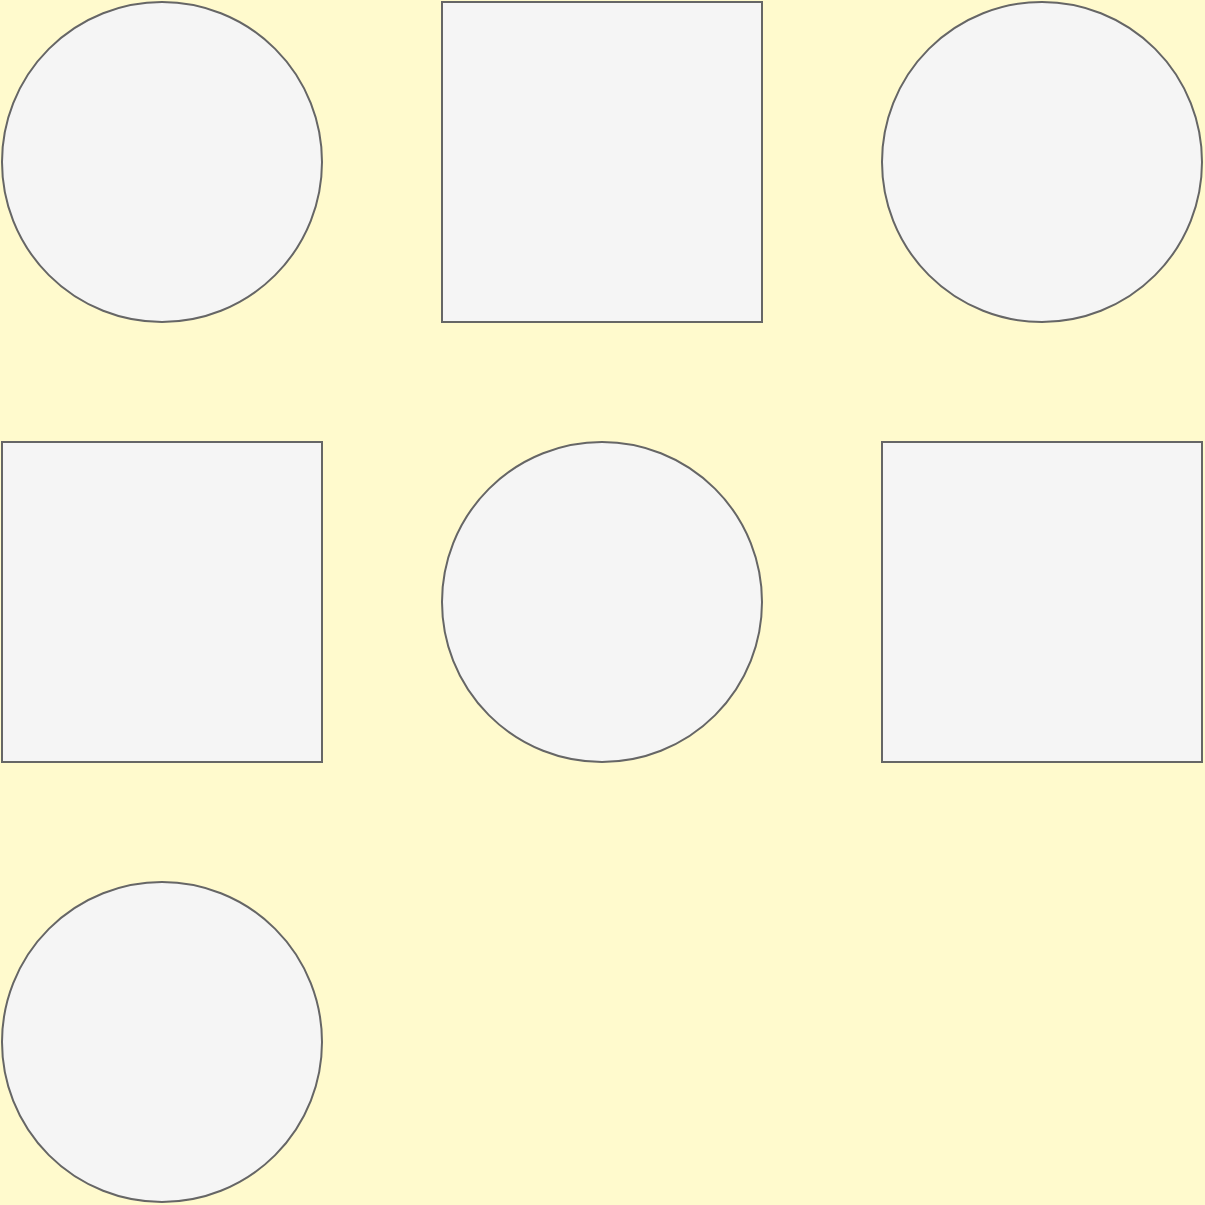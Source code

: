 <mxfile>
  <diagram id="CQT" name="Grid-Center">
    <mxGraphModel dx="0" dy="0" background="#FFFACD" grid="0" gridSize="10" guides="1" tooltips="1" connect="1" arrows="1" fold="1" page="1" pageScale="1" pageWidth="1169" pageHeight="827" math="0" shadow="0">
      <root>
        <mxCell id="CQT-A"/>
        <mxCell id="CQT-B" parent="CQT-A"/>
        <mxCell id="CQT-2" value="" style="double=1;ellipse;whiteSpace=wrap;html=1;fillColor=#f5f5f5;strokeColor=#666666;fontColor=#333333" vertex="1" parent="CQT-B">
          <mxGeometry x="30" y="30" width="160" height="160" as="geometry"/>
        </mxCell>
        <mxCell id="CQT-3" value="" style="whiteSpace=wrap;html=1;fillColor=#f5f5f5;strokeColor=#666666;fontColor=#333333" vertex="1" parent="CQT-B">
          <mxGeometry x="250" y="30" width="160" height="160" as="geometry"/>
        </mxCell>
        <mxCell id="CQT-4" value="" style="double=1;ellipse;whiteSpace=wrap;html=1;fillColor=#f5f5f5;strokeColor=#666666;fontColor=#333333" vertex="1" parent="CQT-B">
          <mxGeometry x="470" y="30" width="160" height="160" as="geometry"/>
        </mxCell>
        <mxCell id="CQT-5" value="" style="whiteSpace=wrap;html=1;fillColor=#f5f5f5;strokeColor=#666666;fontColor=#333333" vertex="1" parent="CQT-B">
          <mxGeometry x="30" y="250" width="160" height="160" as="geometry"/>
        </mxCell>
        <mxCell id="CQT-6" value="" style="double=1;ellipse;whiteSpace=wrap;html=1;fillColor=#f5f5f5;strokeColor=#666666;fontColor=#333333" vertex="1" parent="CQT-B">
          <mxGeometry x="250" y="250" width="160" height="160" as="geometry"/>
        </mxCell>
        <mxCell id="CQT-7" value="" style="whiteSpace=wrap;html=1;fillColor=#f5f5f5;strokeColor=#666666;fontColor=#333333" vertex="1" parent="CQT-B">
          <mxGeometry x="470" y="250" width="160" height="160" as="geometry"/>
        </mxCell>
        <mxCell id="CQT-8" value="" style="double=1;ellipse;whiteSpace=wrap;html=1;fillColor=#f5f5f5;strokeColor=#666666;fontColor=#333333" vertex="1" parent="CQT-B">
          <mxGeometry x="30" y="470" width="160" height="160" as="geometry"/>
        </mxCell>
      </root>
    </mxGraphModel>
  </diagram>
  <diagram id="2dy" name="Grid-Top">
    <mxGraphModel dx="0" dy="0" background="#FFFACD" grid="0" gridSize="10" guides="1" tooltips="1" connect="1" arrows="1" fold="1" page="1" pageScale="1" pageWidth="1169" pageHeight="827" math="0" shadow="0">
      <root>
        <mxCell id="2dy-A"/>
        <mxCell id="2dy-B" parent="2dy-A"/>
        <mxCell id="2dy-2" value="" style="double=1;ellipse;whiteSpace=wrap;html=1;fillColor=#f5f5f5;strokeColor=#666666;fontColor=#333333" vertex="1" parent="2dy-B">
          <mxGeometry x="30" y="0" width="160" height="160" as="geometry"/>
        </mxCell>
        <mxCell id="2dy-3" value="" style="whiteSpace=wrap;html=1;fillColor=#f5f5f5;strokeColor=#666666;fontColor=#333333" vertex="1" parent="2dy-B">
          <mxGeometry x="250" y="0" width="160" height="160" as="geometry"/>
        </mxCell>
        <mxCell id="2dy-4" value="" style="double=1;ellipse;whiteSpace=wrap;html=1;fillColor=#f5f5f5;strokeColor=#666666;fontColor=#333333" vertex="1" parent="2dy-B">
          <mxGeometry x="470" y="0" width="160" height="160" as="geometry"/>
        </mxCell>
        <mxCell id="2dy-5" value="" style="whiteSpace=wrap;html=1;fillColor=#f5f5f5;strokeColor=#666666;fontColor=#333333" vertex="1" parent="2dy-B">
          <mxGeometry x="30" y="220" width="160" height="160" as="geometry"/>
        </mxCell>
        <mxCell id="2dy-6" value="" style="double=1;ellipse;whiteSpace=wrap;html=1;fillColor=#f5f5f5;strokeColor=#666666;fontColor=#333333" vertex="1" parent="2dy-B">
          <mxGeometry x="250" y="220" width="160" height="160" as="geometry"/>
        </mxCell>
        <mxCell id="2dy-7" value="" style="whiteSpace=wrap;html=1;fillColor=#f5f5f5;strokeColor=#666666;fontColor=#333333" vertex="1" parent="2dy-B">
          <mxGeometry x="470" y="220" width="160" height="160" as="geometry"/>
        </mxCell>
        <mxCell id="2dy-8" value="" style="double=1;ellipse;whiteSpace=wrap;html=1;fillColor=#f5f5f5;strokeColor=#666666;fontColor=#333333" vertex="1" parent="2dy-B">
          <mxGeometry x="30" y="440" width="160" height="160" as="geometry"/>
        </mxCell>
      </root>
    </mxGraphModel>
  </diagram>
  <diagram id="ozE" name="Grid-Bottom">
    <mxGraphModel dx="0" dy="0" background="#FFFACD" grid="0" gridSize="10" guides="1" tooltips="1" connect="1" arrows="1" fold="1" page="1" pageScale="1" pageWidth="1169" pageHeight="827" math="0" shadow="0">
      <root>
        <mxCell id="ozE-A"/>
        <mxCell id="ozE-B" parent="ozE-A"/>
        <mxCell id="ozE-2" value="" style="double=1;ellipse;whiteSpace=wrap;html=1;fillColor=#f5f5f5;strokeColor=#666666;fontColor=#333333" vertex="1" parent="ozE-B">
          <mxGeometry x="30" y="60" width="160" height="160" as="geometry"/>
        </mxCell>
        <mxCell id="ozE-3" value="" style="whiteSpace=wrap;html=1;fillColor=#f5f5f5;strokeColor=#666666;fontColor=#333333" vertex="1" parent="ozE-B">
          <mxGeometry x="250" y="60" width="160" height="160" as="geometry"/>
        </mxCell>
        <mxCell id="ozE-4" value="" style="double=1;ellipse;whiteSpace=wrap;html=1;fillColor=#f5f5f5;strokeColor=#666666;fontColor=#333333" vertex="1" parent="ozE-B">
          <mxGeometry x="470" y="60" width="160" height="160" as="geometry"/>
        </mxCell>
        <mxCell id="ozE-5" value="" style="whiteSpace=wrap;html=1;fillColor=#f5f5f5;strokeColor=#666666;fontColor=#333333" vertex="1" parent="ozE-B">
          <mxGeometry x="30" y="280" width="160" height="160" as="geometry"/>
        </mxCell>
        <mxCell id="ozE-6" value="" style="double=1;ellipse;whiteSpace=wrap;html=1;fillColor=#f5f5f5;strokeColor=#666666;fontColor=#333333" vertex="1" parent="ozE-B">
          <mxGeometry x="250" y="280" width="160" height="160" as="geometry"/>
        </mxCell>
        <mxCell id="ozE-7" value="" style="whiteSpace=wrap;html=1;fillColor=#f5f5f5;strokeColor=#666666;fontColor=#333333" vertex="1" parent="ozE-B">
          <mxGeometry x="470" y="280" width="160" height="160" as="geometry"/>
        </mxCell>
        <mxCell id="ozE-8" value="" style="double=1;ellipse;whiteSpace=wrap;html=1;fillColor=#f5f5f5;strokeColor=#666666;fontColor=#333333" vertex="1" parent="ozE-B">
          <mxGeometry x="30" y="500" width="160" height="160" as="geometry"/>
        </mxCell>
      </root>
    </mxGraphModel>
  </diagram>
  <diagram id="Zie" name="Grid-Left">
    <mxGraphModel dx="0" dy="0" background="#FFFACD" grid="0" gridSize="10" guides="1" tooltips="1" connect="1" arrows="1" fold="1" page="1" pageScale="1" pageWidth="1169" pageHeight="827" math="0" shadow="0">
      <root>
        <mxCell id="Zie-A"/>
        <mxCell id="Zie-B" parent="Zie-A"/>
        <mxCell id="Zie-2" value="" style="double=1;ellipse;whiteSpace=wrap;html=1;fillColor=#f5f5f5;strokeColor=#666666;fontColor=#333333" vertex="1" parent="Zie-B">
          <mxGeometry x="0" y="30" width="160" height="160" as="geometry"/>
        </mxCell>
        <mxCell id="Zie-3" value="" style="whiteSpace=wrap;html=1;fillColor=#f5f5f5;strokeColor=#666666;fontColor=#333333" vertex="1" parent="Zie-B">
          <mxGeometry x="220" y="30" width="160" height="160" as="geometry"/>
        </mxCell>
        <mxCell id="Zie-4" value="" style="double=1;ellipse;whiteSpace=wrap;html=1;fillColor=#f5f5f5;strokeColor=#666666;fontColor=#333333" vertex="1" parent="Zie-B">
          <mxGeometry x="440" y="30" width="160" height="160" as="geometry"/>
        </mxCell>
        <mxCell id="Zie-5" value="" style="whiteSpace=wrap;html=1;fillColor=#f5f5f5;strokeColor=#666666;fontColor=#333333" vertex="1" parent="Zie-B">
          <mxGeometry x="0" y="250" width="160" height="160" as="geometry"/>
        </mxCell>
        <mxCell id="Zie-6" value="" style="double=1;ellipse;whiteSpace=wrap;html=1;fillColor=#f5f5f5;strokeColor=#666666;fontColor=#333333" vertex="1" parent="Zie-B">
          <mxGeometry x="220" y="250" width="160" height="160" as="geometry"/>
        </mxCell>
        <mxCell id="Zie-7" value="" style="whiteSpace=wrap;html=1;fillColor=#f5f5f5;strokeColor=#666666;fontColor=#333333" vertex="1" parent="Zie-B">
          <mxGeometry x="440" y="250" width="160" height="160" as="geometry"/>
        </mxCell>
        <mxCell id="Zie-8" value="" style="double=1;ellipse;whiteSpace=wrap;html=1;fillColor=#f5f5f5;strokeColor=#666666;fontColor=#333333" vertex="1" parent="Zie-B">
          <mxGeometry x="0" y="470" width="160" height="160" as="geometry"/>
        </mxCell>
      </root>
    </mxGraphModel>
  </diagram>
  <diagram id="Tqh" name="Grid-Right">
    <mxGraphModel dx="0" dy="0" background="#FFFACD" grid="0" gridSize="10" guides="1" tooltips="1" connect="1" arrows="1" fold="1" page="1" pageScale="1" pageWidth="1169" pageHeight="827" math="0" shadow="0">
      <root>
        <mxCell id="Tqh-A"/>
        <mxCell id="Tqh-B" parent="Tqh-A"/>
        <mxCell id="Tqh-2" value="" style="double=1;ellipse;whiteSpace=wrap;html=1;fillColor=#f5f5f5;strokeColor=#666666;fontColor=#333333" vertex="1" parent="Tqh-B">
          <mxGeometry x="60" y="30" width="160" height="160" as="geometry"/>
        </mxCell>
        <mxCell id="Tqh-3" value="" style="whiteSpace=wrap;html=1;fillColor=#f5f5f5;strokeColor=#666666;fontColor=#333333" vertex="1" parent="Tqh-B">
          <mxGeometry x="280" y="30" width="160" height="160" as="geometry"/>
        </mxCell>
        <mxCell id="Tqh-4" value="" style="double=1;ellipse;whiteSpace=wrap;html=1;fillColor=#f5f5f5;strokeColor=#666666;fontColor=#333333" vertex="1" parent="Tqh-B">
          <mxGeometry x="500" y="30" width="160" height="160" as="geometry"/>
        </mxCell>
        <mxCell id="Tqh-5" value="" style="whiteSpace=wrap;html=1;fillColor=#f5f5f5;strokeColor=#666666;fontColor=#333333" vertex="1" parent="Tqh-B">
          <mxGeometry x="60" y="250" width="160" height="160" as="geometry"/>
        </mxCell>
        <mxCell id="Tqh-6" value="" style="double=1;ellipse;whiteSpace=wrap;html=1;fillColor=#f5f5f5;strokeColor=#666666;fontColor=#333333" vertex="1" parent="Tqh-B">
          <mxGeometry x="280" y="250" width="160" height="160" as="geometry"/>
        </mxCell>
        <mxCell id="Tqh-7" value="" style="whiteSpace=wrap;html=1;fillColor=#f5f5f5;strokeColor=#666666;fontColor=#333333" vertex="1" parent="Tqh-B">
          <mxGeometry x="500" y="250" width="160" height="160" as="geometry"/>
        </mxCell>
        <mxCell id="Tqh-8" value="" style="double=1;ellipse;whiteSpace=wrap;html=1;fillColor=#f5f5f5;strokeColor=#666666;fontColor=#333333" vertex="1" parent="Tqh-B">
          <mxGeometry x="60" y="470" width="160" height="160" as="geometry"/>
        </mxCell>
      </root>
    </mxGraphModel>
  </diagram>
</mxfile>